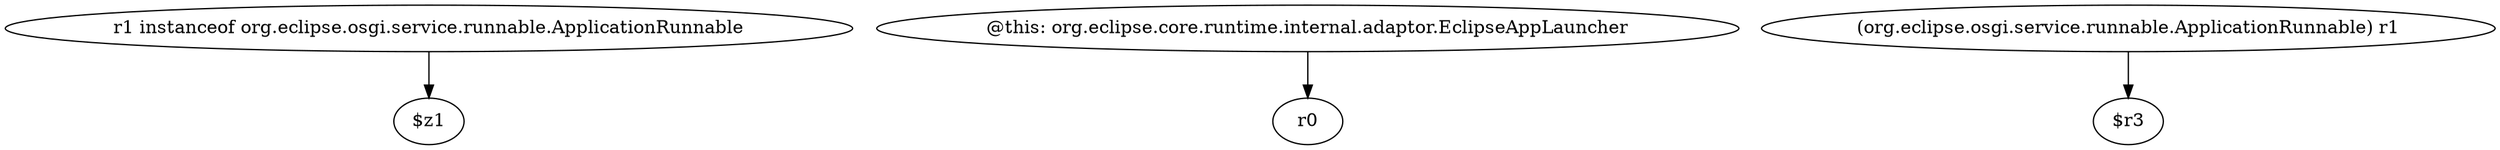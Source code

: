 digraph g {
0[label="r1 instanceof org.eclipse.osgi.service.runnable.ApplicationRunnable"]
1[label="$z1"]
0->1[label=""]
2[label="@this: org.eclipse.core.runtime.internal.adaptor.EclipseAppLauncher"]
3[label="r0"]
2->3[label=""]
4[label="(org.eclipse.osgi.service.runnable.ApplicationRunnable) r1"]
5[label="$r3"]
4->5[label=""]
}
